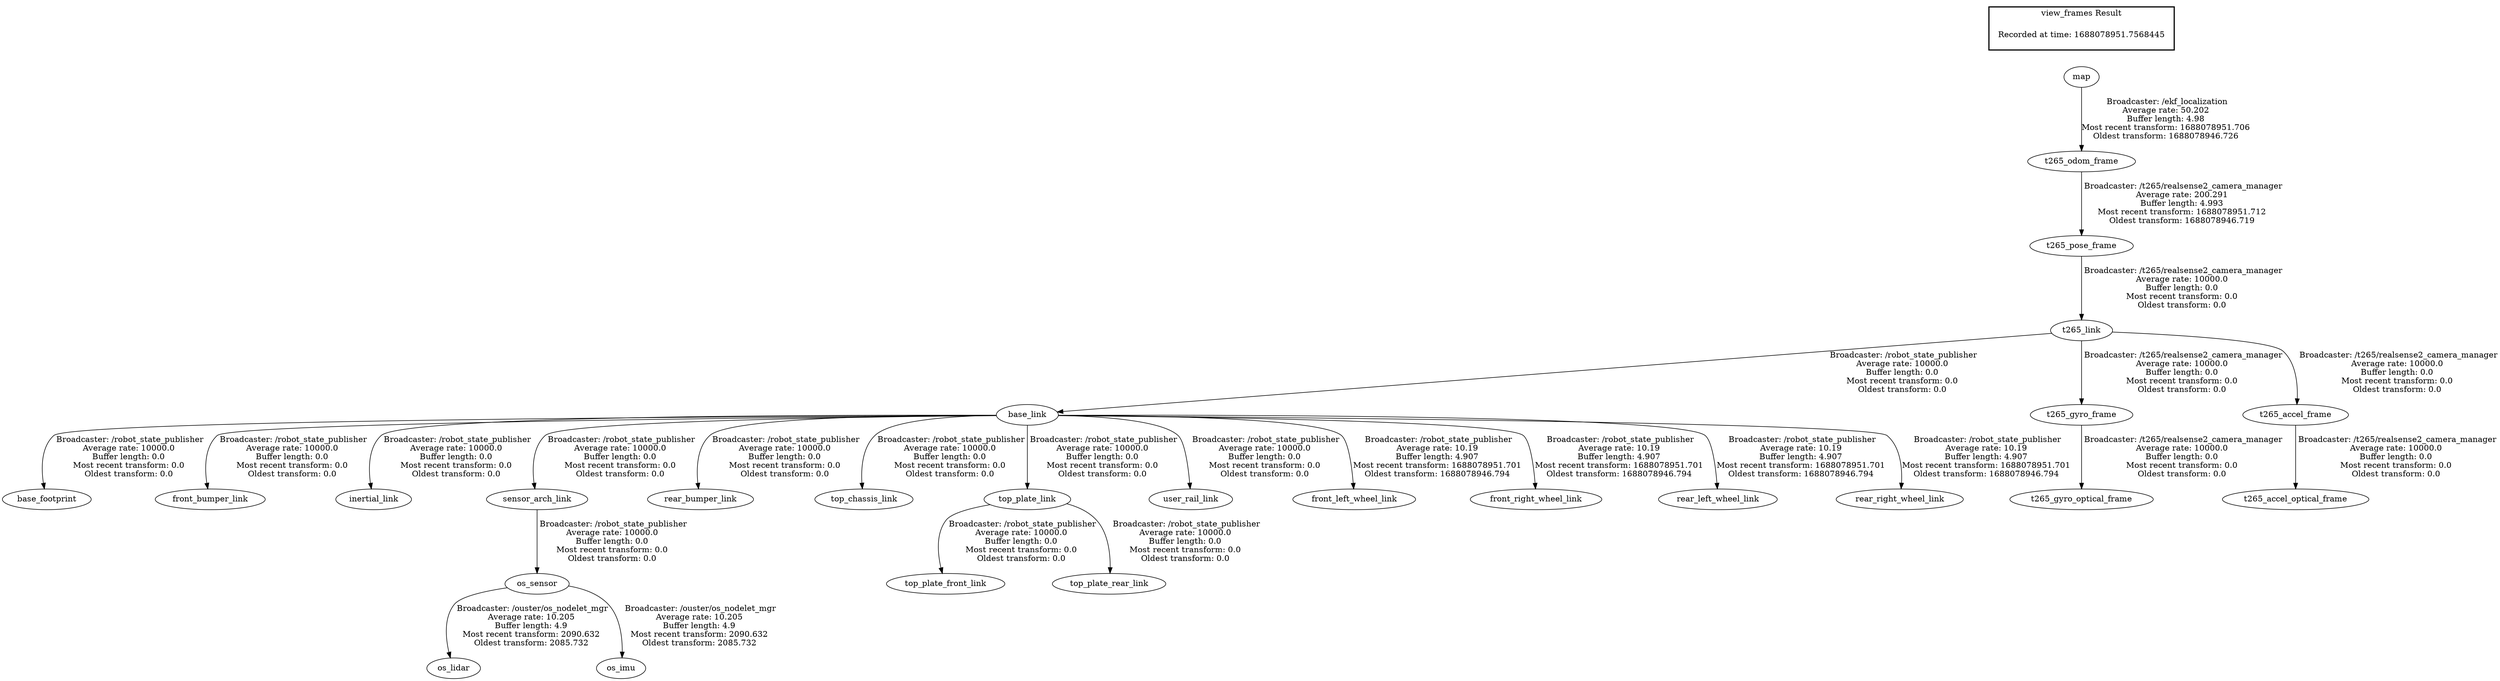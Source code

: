 digraph G {
"base_link" -> "base_footprint"[label=" Broadcaster: /robot_state_publisher\nAverage rate: 10000.0\nBuffer length: 0.0\nMost recent transform: 0.0\nOldest transform: 0.0\n"];
"t265_link" -> "base_link"[label=" Broadcaster: /robot_state_publisher\nAverage rate: 10000.0\nBuffer length: 0.0\nMost recent transform: 0.0\nOldest transform: 0.0\n"];
"base_link" -> "front_bumper_link"[label=" Broadcaster: /robot_state_publisher\nAverage rate: 10000.0\nBuffer length: 0.0\nMost recent transform: 0.0\nOldest transform: 0.0\n"];
"base_link" -> "inertial_link"[label=" Broadcaster: /robot_state_publisher\nAverage rate: 10000.0\nBuffer length: 0.0\nMost recent transform: 0.0\nOldest transform: 0.0\n"];
"sensor_arch_link" -> "os_sensor"[label=" Broadcaster: /robot_state_publisher\nAverage rate: 10000.0\nBuffer length: 0.0\nMost recent transform: 0.0\nOldest transform: 0.0\n"];
"base_link" -> "sensor_arch_link"[label=" Broadcaster: /robot_state_publisher\nAverage rate: 10000.0\nBuffer length: 0.0\nMost recent transform: 0.0\nOldest transform: 0.0\n"];
"base_link" -> "rear_bumper_link"[label=" Broadcaster: /robot_state_publisher\nAverage rate: 10000.0\nBuffer length: 0.0\nMost recent transform: 0.0\nOldest transform: 0.0\n"];
"t265_pose_frame" -> "t265_link"[label=" Broadcaster: /t265/realsense2_camera_manager\nAverage rate: 10000.0\nBuffer length: 0.0\nMost recent transform: 0.0\nOldest transform: 0.0\n"];
"base_link" -> "top_chassis_link"[label=" Broadcaster: /robot_state_publisher\nAverage rate: 10000.0\nBuffer length: 0.0\nMost recent transform: 0.0\nOldest transform: 0.0\n"];
"top_plate_link" -> "top_plate_front_link"[label=" Broadcaster: /robot_state_publisher\nAverage rate: 10000.0\nBuffer length: 0.0\nMost recent transform: 0.0\nOldest transform: 0.0\n"];
"base_link" -> "top_plate_link"[label=" Broadcaster: /robot_state_publisher\nAverage rate: 10000.0\nBuffer length: 0.0\nMost recent transform: 0.0\nOldest transform: 0.0\n"];
"top_plate_link" -> "top_plate_rear_link"[label=" Broadcaster: /robot_state_publisher\nAverage rate: 10000.0\nBuffer length: 0.0\nMost recent transform: 0.0\nOldest transform: 0.0\n"];
"base_link" -> "user_rail_link"[label=" Broadcaster: /robot_state_publisher\nAverage rate: 10000.0\nBuffer length: 0.0\nMost recent transform: 0.0\nOldest transform: 0.0\n"];
"map" -> "t265_odom_frame"[label=" Broadcaster: /ekf_localization\nAverage rate: 50.202\nBuffer length: 4.98\nMost recent transform: 1688078951.706\nOldest transform: 1688078946.726\n"];
"t265_link" -> "t265_gyro_frame"[label=" Broadcaster: /t265/realsense2_camera_manager\nAverage rate: 10000.0\nBuffer length: 0.0\nMost recent transform: 0.0\nOldest transform: 0.0\n"];
"t265_gyro_frame" -> "t265_gyro_optical_frame"[label=" Broadcaster: /t265/realsense2_camera_manager\nAverage rate: 10000.0\nBuffer length: 0.0\nMost recent transform: 0.0\nOldest transform: 0.0\n"];
"t265_link" -> "t265_accel_frame"[label=" Broadcaster: /t265/realsense2_camera_manager\nAverage rate: 10000.0\nBuffer length: 0.0\nMost recent transform: 0.0\nOldest transform: 0.0\n"];
"t265_accel_frame" -> "t265_accel_optical_frame"[label=" Broadcaster: /t265/realsense2_camera_manager\nAverage rate: 10000.0\nBuffer length: 0.0\nMost recent transform: 0.0\nOldest transform: 0.0\n"];
"t265_odom_frame" -> "t265_pose_frame"[label=" Broadcaster: /t265/realsense2_camera_manager\nAverage rate: 200.291\nBuffer length: 4.993\nMost recent transform: 1688078951.712\nOldest transform: 1688078946.719\n"];
"os_sensor" -> "os_lidar"[label=" Broadcaster: /ouster/os_nodelet_mgr\nAverage rate: 10.205\nBuffer length: 4.9\nMost recent transform: 2090.632\nOldest transform: 2085.732\n"];
"os_sensor" -> "os_imu"[label=" Broadcaster: /ouster/os_nodelet_mgr\nAverage rate: 10.205\nBuffer length: 4.9\nMost recent transform: 2090.632\nOldest transform: 2085.732\n"];
"base_link" -> "front_left_wheel_link"[label=" Broadcaster: /robot_state_publisher\nAverage rate: 10.19\nBuffer length: 4.907\nMost recent transform: 1688078951.701\nOldest transform: 1688078946.794\n"];
"base_link" -> "front_right_wheel_link"[label=" Broadcaster: /robot_state_publisher\nAverage rate: 10.19\nBuffer length: 4.907\nMost recent transform: 1688078951.701\nOldest transform: 1688078946.794\n"];
"base_link" -> "rear_left_wheel_link"[label=" Broadcaster: /robot_state_publisher\nAverage rate: 10.19\nBuffer length: 4.907\nMost recent transform: 1688078951.701\nOldest transform: 1688078946.794\n"];
"base_link" -> "rear_right_wheel_link"[label=" Broadcaster: /robot_state_publisher\nAverage rate: 10.19\nBuffer length: 4.907\nMost recent transform: 1688078951.701\nOldest transform: 1688078946.794\n"];
edge [style=invis];
 subgraph cluster_legend { style=bold; color=black; label ="view_frames Result";
"Recorded at time: 1688078951.7568445"[ shape=plaintext ] ;
}->"map";
}